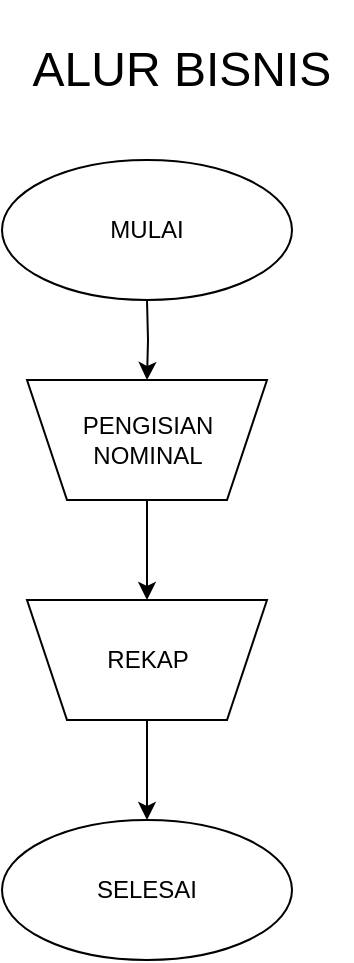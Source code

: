 <mxfile version="24.7.12">
  <diagram name="Halaman-1" id="3A9DL0NYtShfIJCwwY0Q">
    <mxGraphModel dx="1674" dy="772" grid="1" gridSize="10" guides="1" tooltips="1" connect="1" arrows="1" fold="1" page="1" pageScale="1" pageWidth="827" pageHeight="1169" math="0" shadow="0">
      <root>
        <mxCell id="0" />
        <mxCell id="1" parent="0" />
        <mxCell id="e9kZERjyRRixdFzRn6Yg-6" value="&lt;font style=&quot;font-size: 24px;&quot;&gt;ALUR BISNIS&lt;/font&gt;" style="text;html=1;align=center;verticalAlign=middle;whiteSpace=wrap;rounded=0;" parent="1" vertex="1">
          <mxGeometry x="340" width="170" height="70" as="geometry" />
        </mxCell>
        <mxCell id="e9kZERjyRRixdFzRn6Yg-7" value="MULAI" style="ellipse;whiteSpace=wrap;html=1;" parent="1" vertex="1">
          <mxGeometry x="335" y="80" width="145" height="70" as="geometry" />
        </mxCell>
        <mxCell id="e9kZERjyRRixdFzRn6Yg-13" value="SELESAI" style="ellipse;whiteSpace=wrap;html=1;" parent="1" vertex="1">
          <mxGeometry x="335" y="410" width="145" height="70" as="geometry" />
        </mxCell>
        <mxCell id="e9kZERjyRRixdFzRn6Yg-14" value="" style="shape=trapezoid;perimeter=trapezoidPerimeter;whiteSpace=wrap;html=1;fixedSize=1;rotation=-180;" parent="1" vertex="1">
          <mxGeometry x="347.5" y="190" width="120" height="60" as="geometry" />
        </mxCell>
        <mxCell id="e9kZERjyRRixdFzRn6Yg-15" value="PENGISIAN NOMINAL" style="text;html=1;align=center;verticalAlign=middle;whiteSpace=wrap;rounded=0;" parent="1" vertex="1">
          <mxGeometry x="377.5" y="205" width="60" height="30" as="geometry" />
        </mxCell>
        <mxCell id="e9kZERjyRRixdFzRn6Yg-16" value="" style="endArrow=classic;html=1;rounded=0;exitX=0.5;exitY=1;exitDx=0;exitDy=0;entryX=0.5;entryY=1;entryDx=0;entryDy=0;" parent="1" source="e9kZERjyRRixdFzRn6Yg-7" target="e9kZERjyRRixdFzRn6Yg-14" edge="1">
          <mxGeometry width="50" height="50" relative="1" as="geometry">
            <mxPoint x="580" y="160" as="sourcePoint" />
            <mxPoint x="460" y="170" as="targetPoint" />
            <Array as="points">
              <mxPoint x="408" y="170" />
            </Array>
          </mxGeometry>
        </mxCell>
        <mxCell id="e9kZERjyRRixdFzRn6Yg-21" value="" style="shape=trapezoid;perimeter=trapezoidPerimeter;whiteSpace=wrap;html=1;fixedSize=1;rotation=-180;" parent="1" vertex="1">
          <mxGeometry x="347.5" y="300" width="120" height="60" as="geometry" />
        </mxCell>
        <mxCell id="e9kZERjyRRixdFzRn6Yg-22" value="REKAP" style="text;html=1;align=center;verticalAlign=middle;whiteSpace=wrap;rounded=0;" parent="1" vertex="1">
          <mxGeometry x="377.5" y="315" width="60" height="30" as="geometry" />
        </mxCell>
        <mxCell id="e9kZERjyRRixdFzRn6Yg-23" value="" style="endArrow=classic;html=1;rounded=0;exitX=0.5;exitY=0;exitDx=0;exitDy=0;entryX=0.5;entryY=1;entryDx=0;entryDy=0;" parent="1" source="e9kZERjyRRixdFzRn6Yg-14" target="e9kZERjyRRixdFzRn6Yg-21" edge="1">
          <mxGeometry width="50" height="50" relative="1" as="geometry">
            <mxPoint x="600" y="290" as="sourcePoint" />
            <mxPoint x="400" y="310" as="targetPoint" />
          </mxGeometry>
        </mxCell>
        <mxCell id="e9kZERjyRRixdFzRn6Yg-25" value="" style="endArrow=classic;html=1;rounded=0;exitX=0.5;exitY=0;exitDx=0;exitDy=0;entryX=0.5;entryY=0;entryDx=0;entryDy=0;" parent="1" source="e9kZERjyRRixdFzRn6Yg-21" target="e9kZERjyRRixdFzRn6Yg-13" edge="1">
          <mxGeometry width="50" height="50" relative="1" as="geometry">
            <mxPoint x="600" y="290" as="sourcePoint" />
            <mxPoint x="650" y="240" as="targetPoint" />
          </mxGeometry>
        </mxCell>
      </root>
    </mxGraphModel>
  </diagram>
</mxfile>
